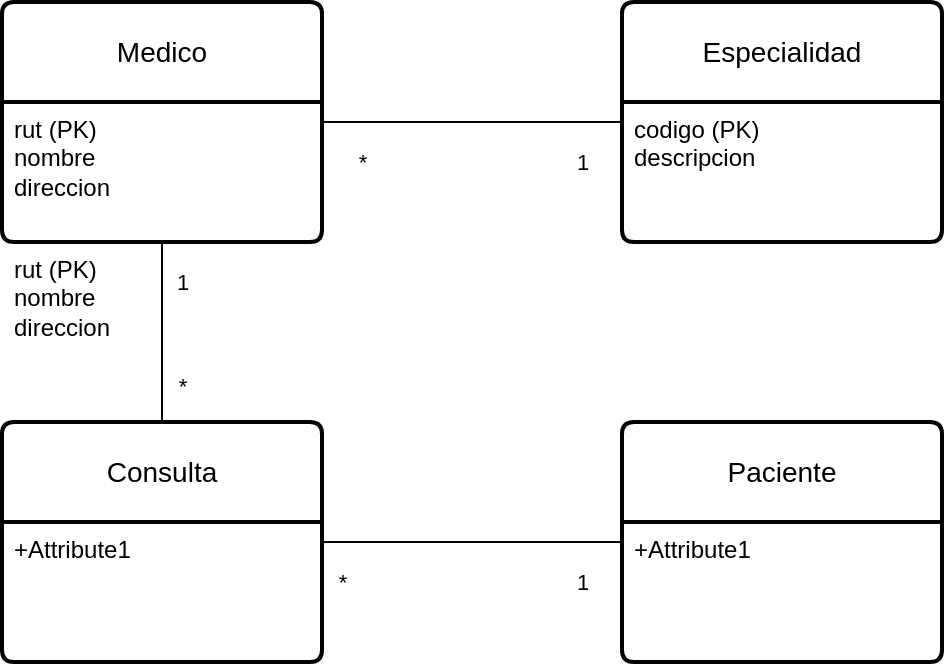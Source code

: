 <mxfile version="24.2.2" type="device">
  <diagram id="R2lEEEUBdFMjLlhIrx00" name="Page-1">
    <mxGraphModel dx="731" dy="744" grid="1" gridSize="10" guides="1" tooltips="1" connect="1" arrows="1" fold="1" page="1" pageScale="1" pageWidth="850" pageHeight="1100" math="0" shadow="0" extFonts="Permanent Marker^https://fonts.googleapis.com/css?family=Permanent+Marker">
      <root>
        <mxCell id="0" />
        <mxCell id="1" parent="0" />
        <mxCell id="cs25DOh5I15PXpmV0oOL-1" value="Medico" style="swimlane;childLayout=stackLayout;horizontal=1;startSize=50;horizontalStack=0;rounded=1;fontSize=14;fontStyle=0;strokeWidth=2;resizeParent=0;resizeLast=1;shadow=0;dashed=0;align=center;arcSize=4;whiteSpace=wrap;html=1;" vertex="1" parent="1">
          <mxGeometry x="210" y="60" width="160" height="120" as="geometry" />
        </mxCell>
        <mxCell id="cs25DOh5I15PXpmV0oOL-2" value="&lt;div&gt;rut (PK)&lt;/div&gt;&lt;div&gt;nombre&lt;/div&gt;&lt;div&gt;direccion&lt;br&gt;&lt;/div&gt;" style="align=left;strokeColor=none;fillColor=none;spacingLeft=4;fontSize=12;verticalAlign=top;resizable=0;rotatable=0;part=1;html=1;" vertex="1" parent="cs25DOh5I15PXpmV0oOL-1">
          <mxGeometry y="50" width="160" height="70" as="geometry" />
        </mxCell>
        <mxCell id="cs25DOh5I15PXpmV0oOL-20" value="&lt;div&gt;rut (PK)&lt;/div&gt;&lt;div&gt;nombre&lt;/div&gt;&lt;div&gt;direccion&lt;br&gt;&lt;/div&gt;" style="align=left;strokeColor=none;fillColor=none;spacingLeft=4;fontSize=12;verticalAlign=top;resizable=0;rotatable=0;part=1;html=1;" vertex="1" parent="cs25DOh5I15PXpmV0oOL-1">
          <mxGeometry y="120" width="160" as="geometry" />
        </mxCell>
        <mxCell id="cs25DOh5I15PXpmV0oOL-3" value="Especialidad" style="swimlane;childLayout=stackLayout;horizontal=1;startSize=50;horizontalStack=0;rounded=1;fontSize=14;fontStyle=0;strokeWidth=2;resizeParent=0;resizeLast=1;shadow=0;dashed=0;align=center;arcSize=4;whiteSpace=wrap;html=1;" vertex="1" parent="1">
          <mxGeometry x="520" y="60" width="160" height="120" as="geometry" />
        </mxCell>
        <mxCell id="cs25DOh5I15PXpmV0oOL-4" value="&lt;div&gt;codigo (PK)&lt;/div&gt;&lt;div&gt;descripcion&lt;br&gt;&lt;/div&gt;" style="align=left;strokeColor=none;fillColor=none;spacingLeft=4;fontSize=12;verticalAlign=top;resizable=0;rotatable=0;part=1;html=1;" vertex="1" parent="cs25DOh5I15PXpmV0oOL-3">
          <mxGeometry y="50" width="160" height="70" as="geometry" />
        </mxCell>
        <mxCell id="cs25DOh5I15PXpmV0oOL-5" style="edgeStyle=orthogonalEdgeStyle;rounded=0;orthogonalLoop=1;jettySize=auto;html=1;endArrow=none;endFill=0;" edge="1" parent="1" source="cs25DOh5I15PXpmV0oOL-2" target="cs25DOh5I15PXpmV0oOL-4">
          <mxGeometry relative="1" as="geometry">
            <Array as="points">
              <mxPoint x="450" y="120" />
              <mxPoint x="450" y="120" />
            </Array>
          </mxGeometry>
        </mxCell>
        <mxCell id="cs25DOh5I15PXpmV0oOL-6" value="*" style="edgeLabel;html=1;align=center;verticalAlign=middle;resizable=0;points=[];" vertex="1" connectable="0" parent="cs25DOh5I15PXpmV0oOL-5">
          <mxGeometry x="-0.133" y="-3" relative="1" as="geometry">
            <mxPoint x="-45" y="17" as="offset" />
          </mxGeometry>
        </mxCell>
        <mxCell id="cs25DOh5I15PXpmV0oOL-7" value="1" style="edgeLabel;html=1;align=center;verticalAlign=middle;resizable=0;points=[];" vertex="1" connectable="0" parent="cs25DOh5I15PXpmV0oOL-5">
          <mxGeometry x="0.733" y="-2" relative="1" as="geometry">
            <mxPoint y="18" as="offset" />
          </mxGeometry>
        </mxCell>
        <mxCell id="cs25DOh5I15PXpmV0oOL-17" style="edgeStyle=orthogonalEdgeStyle;rounded=0;orthogonalLoop=1;jettySize=auto;html=1;entryX=0;entryY=0.5;entryDx=0;entryDy=0;endArrow=none;endFill=0;" edge="1" parent="1" source="cs25DOh5I15PXpmV0oOL-9" target="cs25DOh5I15PXpmV0oOL-11">
          <mxGeometry relative="1" as="geometry" />
        </mxCell>
        <mxCell id="cs25DOh5I15PXpmV0oOL-18" value="*" style="edgeLabel;html=1;align=center;verticalAlign=middle;resizable=0;points=[];" vertex="1" connectable="0" parent="cs25DOh5I15PXpmV0oOL-17">
          <mxGeometry x="-0.44" relative="1" as="geometry">
            <mxPoint x="-32" y="20" as="offset" />
          </mxGeometry>
        </mxCell>
        <mxCell id="cs25DOh5I15PXpmV0oOL-19" value="1" style="edgeLabel;html=1;align=center;verticalAlign=middle;resizable=0;points=[];" vertex="1" connectable="0" parent="cs25DOh5I15PXpmV0oOL-17">
          <mxGeometry x="0.093" y="-3" relative="1" as="geometry">
            <mxPoint x="48" y="17" as="offset" />
          </mxGeometry>
        </mxCell>
        <mxCell id="cs25DOh5I15PXpmV0oOL-9" value="Consulta" style="swimlane;childLayout=stackLayout;horizontal=1;startSize=50;horizontalStack=0;rounded=1;fontSize=14;fontStyle=0;strokeWidth=2;resizeParent=0;resizeLast=1;shadow=0;dashed=0;align=center;arcSize=4;whiteSpace=wrap;html=1;" vertex="1" parent="1">
          <mxGeometry x="210" y="270" width="160" height="120" as="geometry" />
        </mxCell>
        <mxCell id="cs25DOh5I15PXpmV0oOL-10" value="+Attribute1&lt;div&gt;&lt;br/&gt;&lt;/div&gt;" style="align=left;strokeColor=none;fillColor=none;spacingLeft=4;fontSize=12;verticalAlign=top;resizable=0;rotatable=0;part=1;html=1;" vertex="1" parent="cs25DOh5I15PXpmV0oOL-9">
          <mxGeometry y="50" width="160" height="70" as="geometry" />
        </mxCell>
        <mxCell id="cs25DOh5I15PXpmV0oOL-11" value="Paciente" style="swimlane;childLayout=stackLayout;horizontal=1;startSize=50;horizontalStack=0;rounded=1;fontSize=14;fontStyle=0;strokeWidth=2;resizeParent=0;resizeLast=1;shadow=0;dashed=0;align=center;arcSize=4;whiteSpace=wrap;html=1;" vertex="1" parent="1">
          <mxGeometry x="520" y="270" width="160" height="120" as="geometry" />
        </mxCell>
        <mxCell id="cs25DOh5I15PXpmV0oOL-12" value="+Attribute1&lt;div&gt;&lt;br/&gt;&lt;/div&gt;" style="align=left;strokeColor=none;fillColor=none;spacingLeft=4;fontSize=12;verticalAlign=top;resizable=0;rotatable=0;part=1;html=1;" vertex="1" parent="cs25DOh5I15PXpmV0oOL-11">
          <mxGeometry y="50" width="160" height="70" as="geometry" />
        </mxCell>
        <mxCell id="cs25DOh5I15PXpmV0oOL-14" style="edgeStyle=orthogonalEdgeStyle;rounded=0;orthogonalLoop=1;jettySize=auto;html=1;endArrow=none;endFill=0;" edge="1" parent="1" source="cs25DOh5I15PXpmV0oOL-2" target="cs25DOh5I15PXpmV0oOL-9">
          <mxGeometry relative="1" as="geometry" />
        </mxCell>
        <mxCell id="cs25DOh5I15PXpmV0oOL-15" value="1" style="edgeLabel;html=1;align=center;verticalAlign=middle;resizable=0;points=[];" vertex="1" connectable="0" parent="cs25DOh5I15PXpmV0oOL-14">
          <mxGeometry x="-0.267" relative="1" as="geometry">
            <mxPoint x="10" y="-13" as="offset" />
          </mxGeometry>
        </mxCell>
        <mxCell id="cs25DOh5I15PXpmV0oOL-16" value="*" style="edgeLabel;html=1;align=center;verticalAlign=middle;resizable=0;points=[];" vertex="1" connectable="0" parent="cs25DOh5I15PXpmV0oOL-14">
          <mxGeometry x="0.6" y="2" relative="1" as="geometry">
            <mxPoint x="8" as="offset" />
          </mxGeometry>
        </mxCell>
      </root>
    </mxGraphModel>
  </diagram>
</mxfile>
